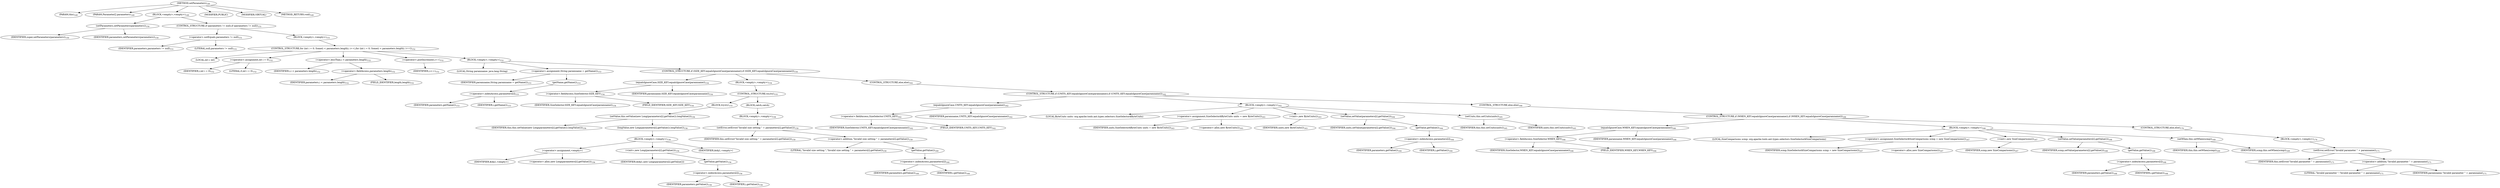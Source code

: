 digraph "setParameters" {  
"319" [label = <(METHOD,setParameters)<SUB>149</SUB>> ]
"10" [label = <(PARAM,this)<SUB>149</SUB>> ]
"320" [label = <(PARAM,Parameter[] parameters)<SUB>149</SUB>> ]
"321" [label = <(BLOCK,&lt;empty&gt;,&lt;empty&gt;)<SUB>149</SUB>> ]
"322" [label = <(setParameters,setParameters(parameters))<SUB>150</SUB>> ]
"323" [label = <(IDENTIFIER,super,setParameters(parameters))<SUB>150</SUB>> ]
"324" [label = <(IDENTIFIER,parameters,setParameters(parameters))<SUB>150</SUB>> ]
"325" [label = <(CONTROL_STRUCTURE,if (parameters != null),if (parameters != null))<SUB>151</SUB>> ]
"326" [label = <(&lt;operator&gt;.notEquals,parameters != null)<SUB>151</SUB>> ]
"327" [label = <(IDENTIFIER,parameters,parameters != null)<SUB>151</SUB>> ]
"328" [label = <(LITERAL,null,parameters != null)<SUB>151</SUB>> ]
"329" [label = <(BLOCK,&lt;empty&gt;,&lt;empty&gt;)<SUB>151</SUB>> ]
"330" [label = <(CONTROL_STRUCTURE,for (int i = 0; Some(i &lt; parameters.length); i++),for (int i = 0; Some(i &lt; parameters.length); i++))<SUB>152</SUB>> ]
"331" [label = <(LOCAL,int i: int)> ]
"332" [label = <(&lt;operator&gt;.assignment,int i = 0)<SUB>152</SUB>> ]
"333" [label = <(IDENTIFIER,i,int i = 0)<SUB>152</SUB>> ]
"334" [label = <(LITERAL,0,int i = 0)<SUB>152</SUB>> ]
"335" [label = <(&lt;operator&gt;.lessThan,i &lt; parameters.length)<SUB>152</SUB>> ]
"336" [label = <(IDENTIFIER,i,i &lt; parameters.length)<SUB>152</SUB>> ]
"337" [label = <(&lt;operator&gt;.fieldAccess,parameters.length)<SUB>152</SUB>> ]
"338" [label = <(IDENTIFIER,parameters,i &lt; parameters.length)<SUB>152</SUB>> ]
"339" [label = <(FIELD_IDENTIFIER,length,length)<SUB>152</SUB>> ]
"340" [label = <(&lt;operator&gt;.postIncrement,i++)<SUB>152</SUB>> ]
"341" [label = <(IDENTIFIER,i,i++)<SUB>152</SUB>> ]
"342" [label = <(BLOCK,&lt;empty&gt;,&lt;empty&gt;)<SUB>152</SUB>> ]
"343" [label = <(LOCAL,String paramname: java.lang.String)> ]
"344" [label = <(&lt;operator&gt;.assignment,String paramname = getName())<SUB>153</SUB>> ]
"345" [label = <(IDENTIFIER,paramname,String paramname = getName())<SUB>153</SUB>> ]
"346" [label = <(getName,getName())<SUB>153</SUB>> ]
"347" [label = <(&lt;operator&gt;.indexAccess,parameters[i])<SUB>153</SUB>> ]
"348" [label = <(IDENTIFIER,parameters,getName())<SUB>153</SUB>> ]
"349" [label = <(IDENTIFIER,i,getName())<SUB>153</SUB>> ]
"350" [label = <(CONTROL_STRUCTURE,if (SIZE_KEY.equalsIgnoreCase(paramname)),if (SIZE_KEY.equalsIgnoreCase(paramname)))<SUB>154</SUB>> ]
"351" [label = <(equalsIgnoreCase,SIZE_KEY.equalsIgnoreCase(paramname))<SUB>154</SUB>> ]
"352" [label = <(&lt;operator&gt;.fieldAccess,SizeSelector.SIZE_KEY)<SUB>154</SUB>> ]
"353" [label = <(IDENTIFIER,SizeSelector,SIZE_KEY.equalsIgnoreCase(paramname))<SUB>154</SUB>> ]
"354" [label = <(FIELD_IDENTIFIER,SIZE_KEY,SIZE_KEY)<SUB>154</SUB>> ]
"355" [label = <(IDENTIFIER,paramname,SIZE_KEY.equalsIgnoreCase(paramname))<SUB>154</SUB>> ]
"356" [label = <(BLOCK,&lt;empty&gt;,&lt;empty&gt;)<SUB>154</SUB>> ]
"357" [label = <(CONTROL_STRUCTURE,try,try)<SUB>155</SUB>> ]
"358" [label = <(BLOCK,try,try)<SUB>155</SUB>> ]
"359" [label = <(setValue,this.setValue(new Long(parameters[i].getValue()).longValue()))<SUB>156</SUB>> ]
"9" [label = <(IDENTIFIER,this,this.setValue(new Long(parameters[i].getValue()).longValue()))<SUB>156</SUB>> ]
"360" [label = <(longValue,new Long(parameters[i].getValue()).longValue())<SUB>156</SUB>> ]
"361" [label = <(BLOCK,&lt;empty&gt;,&lt;empty&gt;)<SUB>156</SUB>> ]
"362" [label = <(&lt;operator&gt;.assignment,&lt;empty&gt;)> ]
"363" [label = <(IDENTIFIER,$obj1,&lt;empty&gt;)> ]
"364" [label = <(&lt;operator&gt;.alloc,new Long(parameters[i].getValue()))<SUB>156</SUB>> ]
"365" [label = <(&lt;init&gt;,new Long(parameters[i].getValue()))<SUB>156</SUB>> ]
"366" [label = <(IDENTIFIER,$obj1,new Long(parameters[i].getValue()))> ]
"367" [label = <(getValue,getValue())<SUB>156</SUB>> ]
"368" [label = <(&lt;operator&gt;.indexAccess,parameters[i])<SUB>156</SUB>> ]
"369" [label = <(IDENTIFIER,parameters,getValue())<SUB>156</SUB>> ]
"370" [label = <(IDENTIFIER,i,getValue())<SUB>156</SUB>> ]
"371" [label = <(IDENTIFIER,$obj1,&lt;empty&gt;)> ]
"372" [label = <(BLOCK,catch,catch)> ]
"373" [label = <(BLOCK,&lt;empty&gt;,&lt;empty&gt;)<SUB>158</SUB>> ]
"374" [label = <(setError,setError(&quot;Invalid size setting &quot; + parameters[i].getValue()))<SUB>159</SUB>> ]
"11" [label = <(IDENTIFIER,this,setError(&quot;Invalid size setting &quot; + parameters[i].getValue()))<SUB>159</SUB>> ]
"375" [label = <(&lt;operator&gt;.addition,&quot;Invalid size setting &quot; + parameters[i].getValue())<SUB>159</SUB>> ]
"376" [label = <(LITERAL,&quot;Invalid size setting &quot;,&quot;Invalid size setting &quot; + parameters[i].getValue())<SUB>159</SUB>> ]
"377" [label = <(getValue,getValue())<SUB>160</SUB>> ]
"378" [label = <(&lt;operator&gt;.indexAccess,parameters[i])<SUB>160</SUB>> ]
"379" [label = <(IDENTIFIER,parameters,getValue())<SUB>160</SUB>> ]
"380" [label = <(IDENTIFIER,i,getValue())<SUB>160</SUB>> ]
"381" [label = <(CONTROL_STRUCTURE,else,else)<SUB>162</SUB>> ]
"382" [label = <(CONTROL_STRUCTURE,if (UNITS_KEY.equalsIgnoreCase(paramname)),if (UNITS_KEY.equalsIgnoreCase(paramname)))<SUB>162</SUB>> ]
"383" [label = <(equalsIgnoreCase,UNITS_KEY.equalsIgnoreCase(paramname))<SUB>162</SUB>> ]
"384" [label = <(&lt;operator&gt;.fieldAccess,SizeSelector.UNITS_KEY)<SUB>162</SUB>> ]
"385" [label = <(IDENTIFIER,SizeSelector,UNITS_KEY.equalsIgnoreCase(paramname))<SUB>162</SUB>> ]
"386" [label = <(FIELD_IDENTIFIER,UNITS_KEY,UNITS_KEY)<SUB>162</SUB>> ]
"387" [label = <(IDENTIFIER,paramname,UNITS_KEY.equalsIgnoreCase(paramname))<SUB>162</SUB>> ]
"388" [label = <(BLOCK,&lt;empty&gt;,&lt;empty&gt;)<SUB>162</SUB>> ]
"13" [label = <(LOCAL,ByteUnits units: org.apache.tools.ant.types.selectors.SizeSelector$ByteUnits)> ]
"389" [label = <(&lt;operator&gt;.assignment,SizeSelector$ByteUnits units = new ByteUnits())<SUB>163</SUB>> ]
"390" [label = <(IDENTIFIER,units,SizeSelector$ByteUnits units = new ByteUnits())<SUB>163</SUB>> ]
"391" [label = <(&lt;operator&gt;.alloc,new ByteUnits())<SUB>163</SUB>> ]
"392" [label = <(&lt;init&gt;,new ByteUnits())<SUB>163</SUB>> ]
"12" [label = <(IDENTIFIER,units,new ByteUnits())<SUB>163</SUB>> ]
"393" [label = <(setValue,setValue(parameters[i].getValue()))<SUB>164</SUB>> ]
"394" [label = <(IDENTIFIER,units,setValue(parameters[i].getValue()))<SUB>164</SUB>> ]
"395" [label = <(getValue,getValue())<SUB>164</SUB>> ]
"396" [label = <(&lt;operator&gt;.indexAccess,parameters[i])<SUB>164</SUB>> ]
"397" [label = <(IDENTIFIER,parameters,getValue())<SUB>164</SUB>> ]
"398" [label = <(IDENTIFIER,i,getValue())<SUB>164</SUB>> ]
"399" [label = <(setUnits,this.setUnits(units))<SUB>165</SUB>> ]
"14" [label = <(IDENTIFIER,this,this.setUnits(units))<SUB>165</SUB>> ]
"400" [label = <(IDENTIFIER,units,this.setUnits(units))<SUB>165</SUB>> ]
"401" [label = <(CONTROL_STRUCTURE,else,else)<SUB>166</SUB>> ]
"402" [label = <(CONTROL_STRUCTURE,if (WHEN_KEY.equalsIgnoreCase(paramname)),if (WHEN_KEY.equalsIgnoreCase(paramname)))<SUB>166</SUB>> ]
"403" [label = <(equalsIgnoreCase,WHEN_KEY.equalsIgnoreCase(paramname))<SUB>166</SUB>> ]
"404" [label = <(&lt;operator&gt;.fieldAccess,SizeSelector.WHEN_KEY)<SUB>166</SUB>> ]
"405" [label = <(IDENTIFIER,SizeSelector,WHEN_KEY.equalsIgnoreCase(paramname))<SUB>166</SUB>> ]
"406" [label = <(FIELD_IDENTIFIER,WHEN_KEY,WHEN_KEY)<SUB>166</SUB>> ]
"407" [label = <(IDENTIFIER,paramname,WHEN_KEY.equalsIgnoreCase(paramname))<SUB>166</SUB>> ]
"408" [label = <(BLOCK,&lt;empty&gt;,&lt;empty&gt;)<SUB>166</SUB>> ]
"16" [label = <(LOCAL,SizeComparisons scmp: org.apache.tools.ant.types.selectors.SizeSelector$SizeComparisons)> ]
"409" [label = <(&lt;operator&gt;.assignment,SizeSelector$SizeComparisons scmp = new SizeComparisons())<SUB>167</SUB>> ]
"410" [label = <(IDENTIFIER,scmp,SizeSelector$SizeComparisons scmp = new SizeComparisons())<SUB>167</SUB>> ]
"411" [label = <(&lt;operator&gt;.alloc,new SizeComparisons())<SUB>167</SUB>> ]
"412" [label = <(&lt;init&gt;,new SizeComparisons())<SUB>167</SUB>> ]
"15" [label = <(IDENTIFIER,scmp,new SizeComparisons())<SUB>167</SUB>> ]
"413" [label = <(setValue,setValue(parameters[i].getValue()))<SUB>168</SUB>> ]
"414" [label = <(IDENTIFIER,scmp,setValue(parameters[i].getValue()))<SUB>168</SUB>> ]
"415" [label = <(getValue,getValue())<SUB>168</SUB>> ]
"416" [label = <(&lt;operator&gt;.indexAccess,parameters[i])<SUB>168</SUB>> ]
"417" [label = <(IDENTIFIER,parameters,getValue())<SUB>168</SUB>> ]
"418" [label = <(IDENTIFIER,i,getValue())<SUB>168</SUB>> ]
"419" [label = <(setWhen,this.setWhen(scmp))<SUB>169</SUB>> ]
"17" [label = <(IDENTIFIER,this,this.setWhen(scmp))<SUB>169</SUB>> ]
"420" [label = <(IDENTIFIER,scmp,this.setWhen(scmp))<SUB>169</SUB>> ]
"421" [label = <(CONTROL_STRUCTURE,else,else)<SUB>170</SUB>> ]
"422" [label = <(BLOCK,&lt;empty&gt;,&lt;empty&gt;)<SUB>170</SUB>> ]
"423" [label = <(setError,setError(&quot;Invalid parameter &quot; + paramname))<SUB>171</SUB>> ]
"18" [label = <(IDENTIFIER,this,setError(&quot;Invalid parameter &quot; + paramname))<SUB>171</SUB>> ]
"424" [label = <(&lt;operator&gt;.addition,&quot;Invalid parameter &quot; + paramname)<SUB>171</SUB>> ]
"425" [label = <(LITERAL,&quot;Invalid parameter &quot;,&quot;Invalid parameter &quot; + paramname)<SUB>171</SUB>> ]
"426" [label = <(IDENTIFIER,paramname,&quot;Invalid parameter &quot; + paramname)<SUB>171</SUB>> ]
"427" [label = <(MODIFIER,PUBLIC)> ]
"428" [label = <(MODIFIER,VIRTUAL)> ]
"429" [label = <(METHOD_RETURN,void)<SUB>149</SUB>> ]
  "319" -> "10" 
  "319" -> "320" 
  "319" -> "321" 
  "319" -> "427" 
  "319" -> "428" 
  "319" -> "429" 
  "321" -> "322" 
  "321" -> "325" 
  "322" -> "323" 
  "322" -> "324" 
  "325" -> "326" 
  "325" -> "329" 
  "326" -> "327" 
  "326" -> "328" 
  "329" -> "330" 
  "330" -> "331" 
  "330" -> "332" 
  "330" -> "335" 
  "330" -> "340" 
  "330" -> "342" 
  "332" -> "333" 
  "332" -> "334" 
  "335" -> "336" 
  "335" -> "337" 
  "337" -> "338" 
  "337" -> "339" 
  "340" -> "341" 
  "342" -> "343" 
  "342" -> "344" 
  "342" -> "350" 
  "344" -> "345" 
  "344" -> "346" 
  "346" -> "347" 
  "347" -> "348" 
  "347" -> "349" 
  "350" -> "351" 
  "350" -> "356" 
  "350" -> "381" 
  "351" -> "352" 
  "351" -> "355" 
  "352" -> "353" 
  "352" -> "354" 
  "356" -> "357" 
  "357" -> "358" 
  "357" -> "372" 
  "358" -> "359" 
  "359" -> "9" 
  "359" -> "360" 
  "360" -> "361" 
  "361" -> "362" 
  "361" -> "365" 
  "361" -> "371" 
  "362" -> "363" 
  "362" -> "364" 
  "365" -> "366" 
  "365" -> "367" 
  "367" -> "368" 
  "368" -> "369" 
  "368" -> "370" 
  "372" -> "373" 
  "373" -> "374" 
  "374" -> "11" 
  "374" -> "375" 
  "375" -> "376" 
  "375" -> "377" 
  "377" -> "378" 
  "378" -> "379" 
  "378" -> "380" 
  "381" -> "382" 
  "382" -> "383" 
  "382" -> "388" 
  "382" -> "401" 
  "383" -> "384" 
  "383" -> "387" 
  "384" -> "385" 
  "384" -> "386" 
  "388" -> "13" 
  "388" -> "389" 
  "388" -> "392" 
  "388" -> "393" 
  "388" -> "399" 
  "389" -> "390" 
  "389" -> "391" 
  "392" -> "12" 
  "393" -> "394" 
  "393" -> "395" 
  "395" -> "396" 
  "396" -> "397" 
  "396" -> "398" 
  "399" -> "14" 
  "399" -> "400" 
  "401" -> "402" 
  "402" -> "403" 
  "402" -> "408" 
  "402" -> "421" 
  "403" -> "404" 
  "403" -> "407" 
  "404" -> "405" 
  "404" -> "406" 
  "408" -> "16" 
  "408" -> "409" 
  "408" -> "412" 
  "408" -> "413" 
  "408" -> "419" 
  "409" -> "410" 
  "409" -> "411" 
  "412" -> "15" 
  "413" -> "414" 
  "413" -> "415" 
  "415" -> "416" 
  "416" -> "417" 
  "416" -> "418" 
  "419" -> "17" 
  "419" -> "420" 
  "421" -> "422" 
  "422" -> "423" 
  "423" -> "18" 
  "423" -> "424" 
  "424" -> "425" 
  "424" -> "426" 
}
